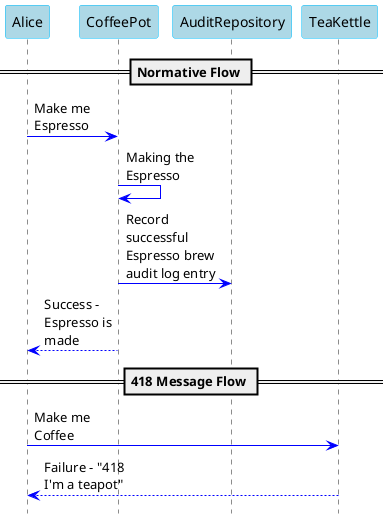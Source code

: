 @startuml
hide footbox
skinparam maxMessageSize 90
skinparam sequence {
backgroundColor DeepSkyBlue
BorderColor DarkSlateGray
ArrowColor Blue
}

skinparam Note {
BackgroundColor LightBlue
BorderColor Blue
}

skinparam participant {
FontName Arial
Style awesome
BorderColor DeepSkyBlue
BackgroundColor LightBlue
}

== Normative Flow ==
Alice -> CoffeePot: Make me Espresso
CoffeePot -> CoffeePot: Making the Espresso
CoffeePot -> AuditRepository: Record successful Espresso brew audit log entry
CoffeePot --> Alice: Success - Espresso is made
== 418 Message Flow ==
Alice -> TeaKettle: Make me Coffee
Alice <-- TeaKettle: Failure - "418 I'm a teapot"
@enduml
